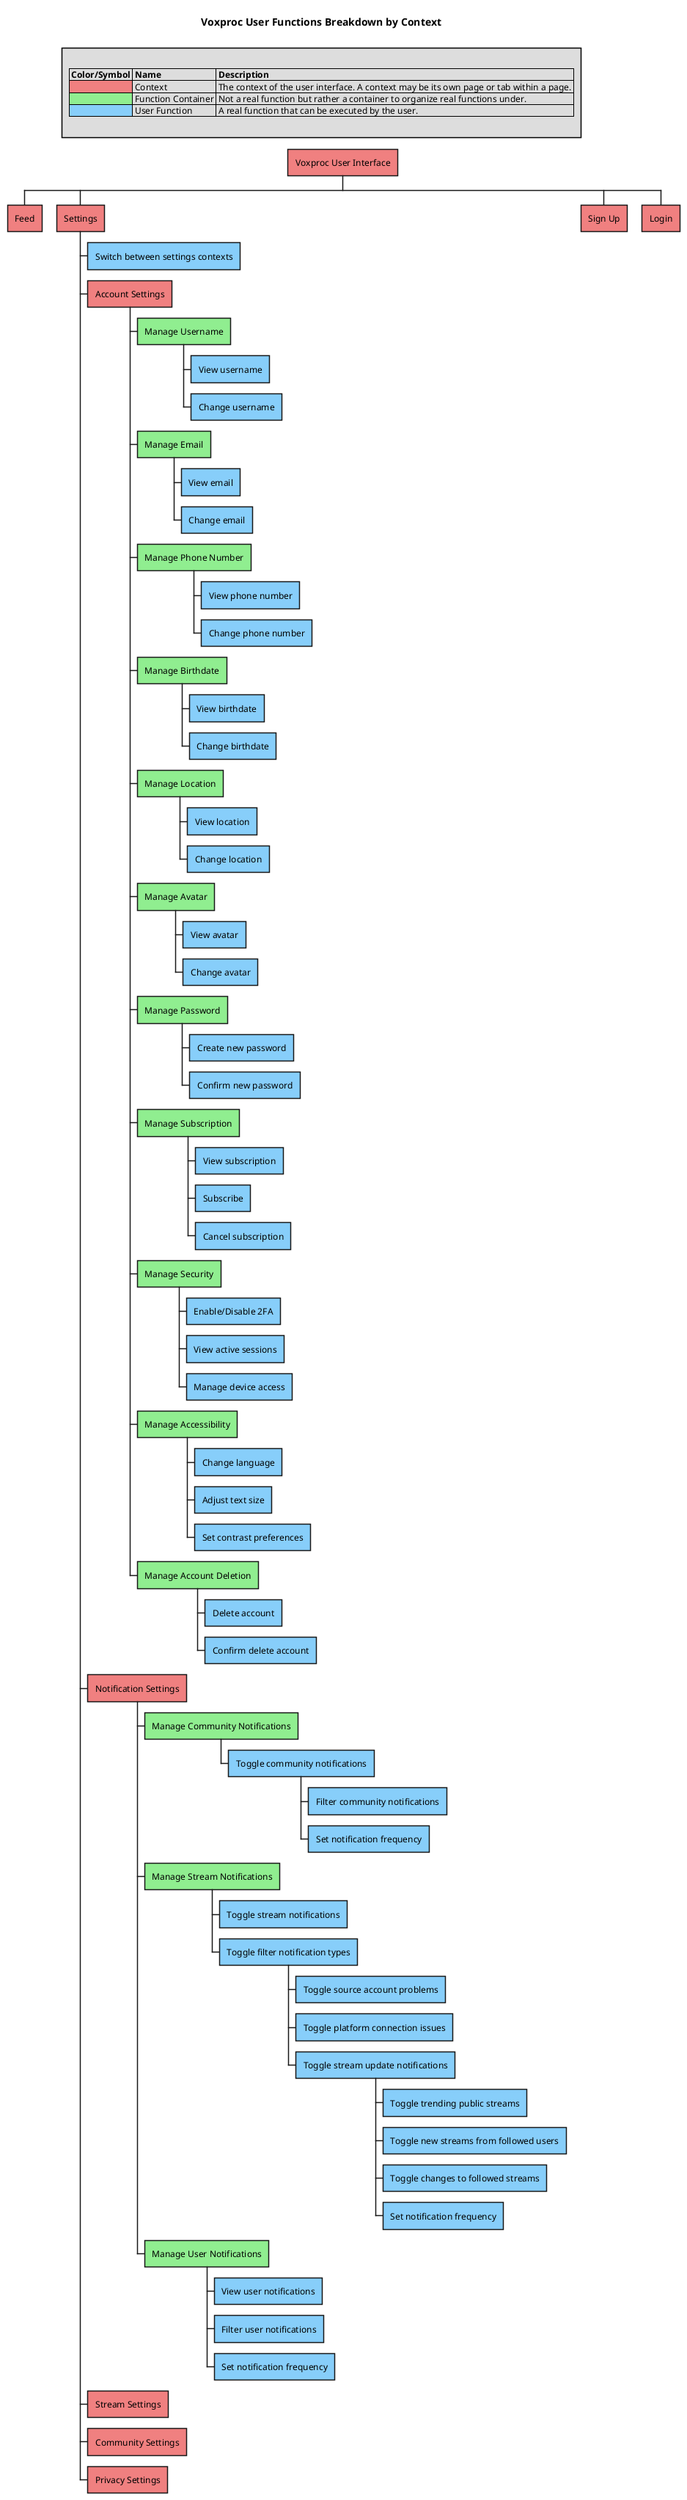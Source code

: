 @startwbs voxproc-user-functions

title Voxproc User Functions Breakdown by Context

legend top

  |= Color/Symbol |= Name |= Description |
  |<#LightCoral>| Context | The context of the user interface. A context may be its own page or tab within a page. |
  |<#LightGreen>| Function Container | Not a real function but rather a container to organize real functions under. |
  |<#LightSkyBlue>| User Function | A real function that can be executed by the user. |
  
endlegend

*[#LightCoral] Voxproc User Interface

**[#LightCoral] Feed


**[#LightCoral] Settings
***[#LightSkyBlue] Switch between settings contexts
***[#LightCoral] Account Settings
****[#LightGreen] Manage Username
*****[#LightSkyBlue] View username
*****[#LightSkyBlue] Change username
****[#LightGreen] Manage Email
*****[#LightSkyBlue] View email
*****[#LightSkyBlue] Change email
****[#LightGreen] Manage Phone Number
*****[#LightSkyBlue] View phone number
*****[#LightSkyBlue] Change phone number
****[#LightGreen] Manage Birthdate
*****[#LightSkyBlue] View birthdate
*****[#LightSkyBlue] Change birthdate
****[#LightGreen] Manage Location
*****[#LightSkyBlue] View location
*****[#LightSkyBlue] Change location
****[#LightGreen] Manage Avatar
*****[#LightSkyBlue] View avatar
*****[#LightSkyBlue] Change avatar
****[#LightGreen] Manage Password
*****[#LightSkyBlue] Create new password
*****[#LightSkyBlue] Confirm new password
****[#LightGreen] Manage Subscription
*****[#LightSkyBlue] View subscription
*****[#LightSkyBlue] Subscribe
*****[#LightSkyBlue] Cancel subscription
****[#LightGreen] Manage Security
*****[#LightSkyBlue] Enable/Disable 2FA
*****[#LightSkyBlue] View active sessions
*****[#LightSkyBlue] Manage device access
****[#LightGreen] Manage Accessibility
*****[#LightSkyBlue] Change language
*****[#LightSkyBlue] Adjust text size
*****[#LightSkyBlue] Set contrast preferences
****[#LightGreen] Manage Account Deletion
*****[#LightSkyBlue] Delete account
*****[#LightSkyBlue] Confirm delete account
***[#LightCoral] Notification Settings
****[#LightGreen] Manage Community Notifications
*****[#LightSkyBlue] Toggle community notifications
******[#LightSkyBlue] Filter community notifications
******[#LightSkyBlue] Set notification frequency
****[#LightGreen] Manage Stream Notifications
*****[#LightSkyBlue] Toggle stream notifications
*****[#LightSkyBlue] Toggle filter notification types
******[#LightSkyBlue] Toggle source account problems
******[#LightSkyBlue] Toggle platform connection issues
******[#LightSkyBlue] Toggle stream update notifications
*******[#LightSkyBlue] Toggle trending public streams
*******[#LightSkyBlue] Toggle new streams from followed users
*******[#LightSkyBlue] Toggle changes to followed streams
*******[#LightSkyBlue] Set notification frequency
****[#LightGreen] Manage User Notifications
*****[#LightSkyBlue] View user notifications
*****[#LightSkyBlue] Filter user notifications
*****[#LightSkyBlue] Set notification frequency
***[#LightCoral] Stream Settings
***[#LightCoral] Community Settings
***[#LightCoral] Privacy Settings

**[#LightCoral] Sign Up

**[#LightCoral] Login

@endwbs

